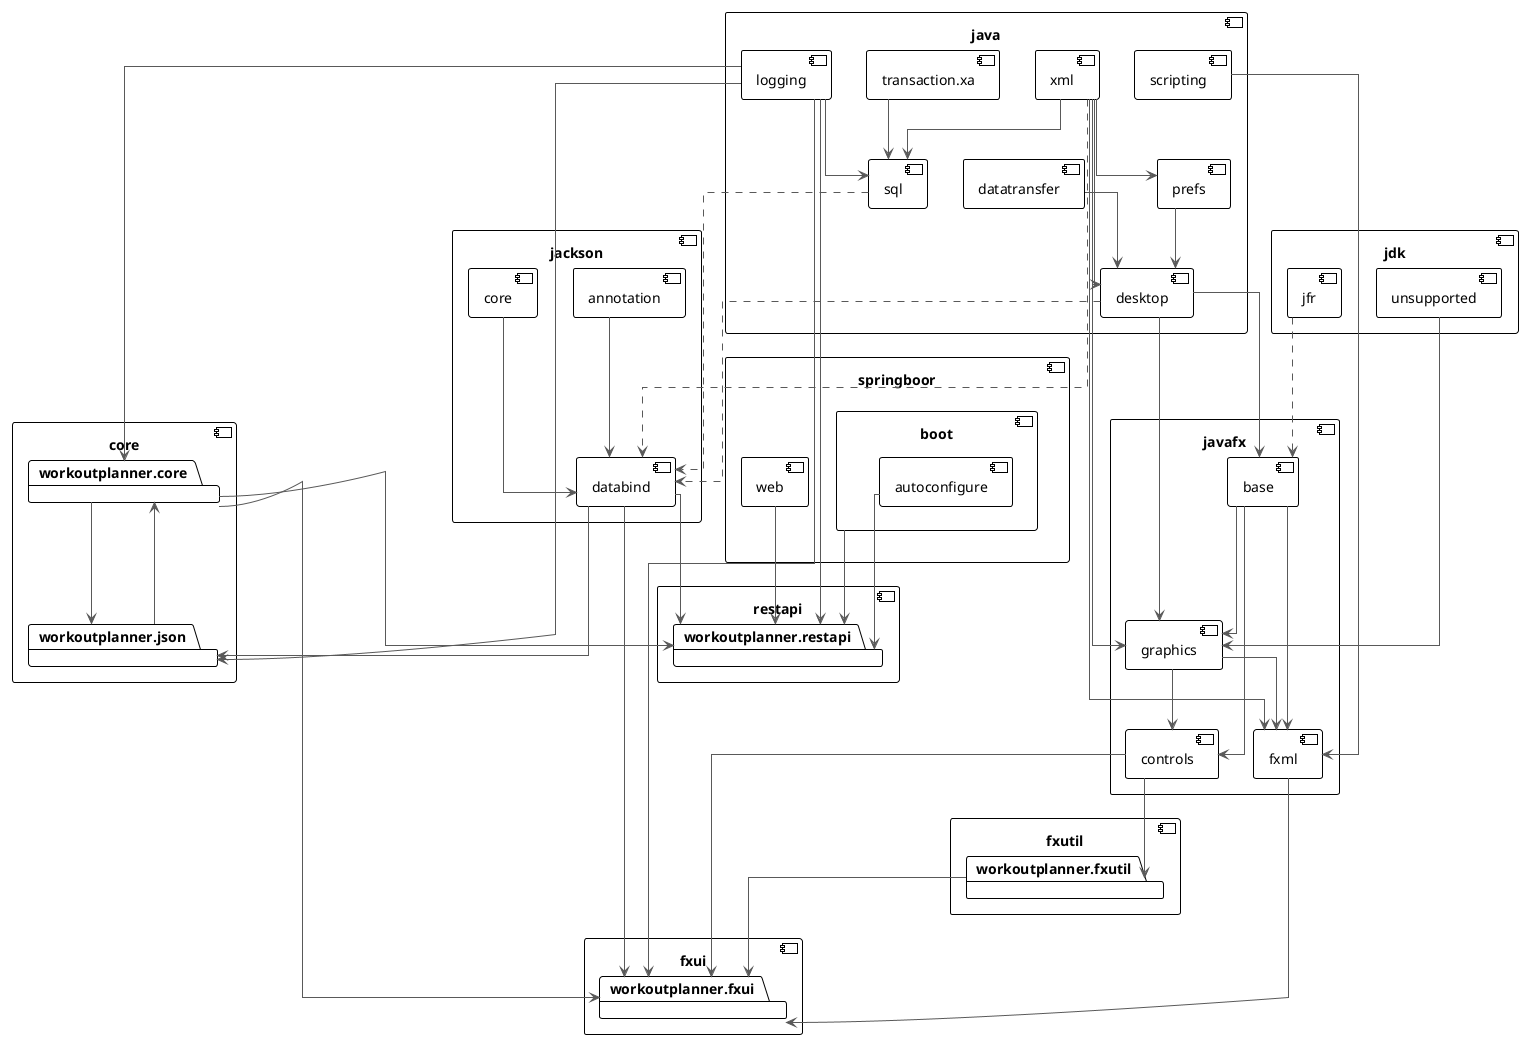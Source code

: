 @startuml

!theme plain
top to bottom direction
skinparam linetype ortho

component jackson {
component node16 as "annotation"
component node10 as "core"
component node15 as "databind"
}
component core {
package workoutplanner.core
package workoutplanner.json
}
component fxui {
package workoutplanner.fxui
}
component fxutil {
package workoutplanner.fxutil
}
component restapi {
package workoutplanner.restapi
}
component java {
component node18 as "datatransfer"
component node3 as "desktop"
component node5 as "logging"
component node20 as "prefs"
component node13 as "scripting"
component node14 as "sql"
component node12 as "transaction.xa"
component node1 as "xml"
}

component javafx {
component node23 as "base"
component node6 as "controls"
component node8 as "fxml"
component node19 as "graphics"
}

component jdk {
component node9 as "jfr"
component node0 as "unsupported"
}

component springboor {
component node2 as "boot" {
component node21 as "autoconfigure"
}
component node4 as "web"
}


node16   -[#595959,plain]->  node15
node10   -[#595959,plain]->  node15
node15   -[#595959,plain]->  workoutplanner.json
node15   -[#595959,plain]->  workoutplanner.fxui
node15   -[#595959,plain]->  workoutplanner.restapi
workoutplanner.core     -[#595959,plain]->  workoutplanner.fxui
workoutplanner.core     -[#595959,plain]->  workoutplanner.restapi
workoutplanner.fxutil   -[#595959,plain]->  workoutplanner.fxui
node18   -[#595959,plain]->  node3
node3    -[#595959,dashed]->  node15
node3    -[#595959,plain]->  node23
node3    -[#595959,plain]->  node19
node5    -[#595959,plain]->  workoutplanner.core
node5    -[#595959,plain]->  workoutplanner.json
node5    -[#595959,plain]->  workoutplanner.fxui
node5    -[#595959,plain]->  node14
node5    -[#595959,plain]->  workoutplanner.restapi
node20   -[#595959,plain]->  node3
node13   -[#595959,plain]->  node8
node14   -[#595959,dashed]->  node15
node12   -[#595959,plain]->  node14
node1    -[#595959,dashed]->  node15
node1    -[#595959,plain]->  node3
node1    -[#595959,plain]->  node20
node1    -[#595959,plain]->  node14
node1    -[#595959,plain]->  node8
node1    -[#595959,plain]->  node19
node23   -[#595959,plain]->  node6
node23   -[#595959,plain]->  node8
node23   -[#595959,plain]->  node19
node6    -[#595959,plain]->  workoutplanner.fxui
node6    -[#595959,plain]->  workoutplanner.fxutil
node8    -[#595959,plain]->  workoutplanner.fxui
node19   -[#595959,plain]->  node6
node19   -[#595959,plain]->  node8
node9    -[#595959,dashed]->  node23
node0    -[#595959,plain]->  node19
node2    -[#595959,plain]->  workoutplanner.restapi
node21   -[#595959,plain]->  workoutplanner.restapi
node4    -[#595959,plain]->  workoutplanner.restapi
workoutplanner.core -[#595959,plain]-> workoutplanner.json
workoutplanner.json -[#595959,plain]-> workoutplanner.core
@enduml
